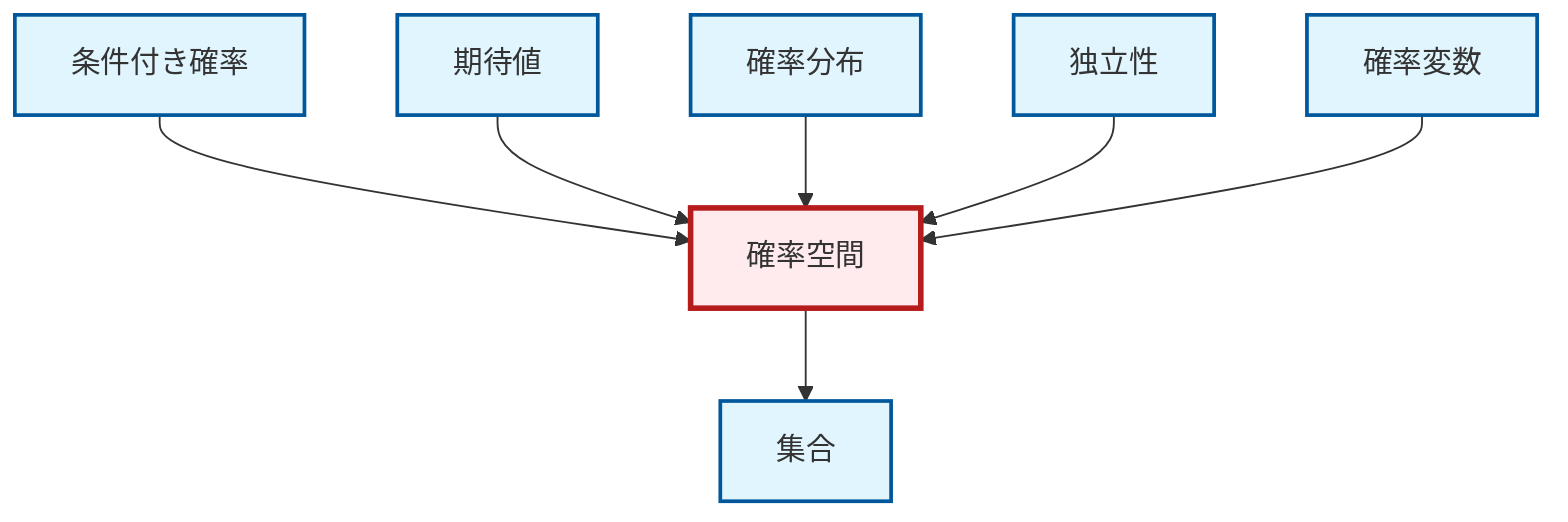 graph TD
    classDef definition fill:#e1f5fe,stroke:#01579b,stroke-width:2px
    classDef theorem fill:#f3e5f5,stroke:#4a148c,stroke-width:2px
    classDef axiom fill:#fff3e0,stroke:#e65100,stroke-width:2px
    classDef example fill:#e8f5e9,stroke:#1b5e20,stroke-width:2px
    classDef current fill:#ffebee,stroke:#b71c1c,stroke-width:3px
    def-random-variable["確率変数"]:::definition
    def-set["集合"]:::definition
    def-expectation["期待値"]:::definition
    def-probability-distribution["確率分布"]:::definition
    def-independence["独立性"]:::definition
    def-probability-space["確率空間"]:::definition
    def-conditional-probability["条件付き確率"]:::definition
    def-conditional-probability --> def-probability-space
    def-expectation --> def-probability-space
    def-probability-space --> def-set
    def-probability-distribution --> def-probability-space
    def-independence --> def-probability-space
    def-random-variable --> def-probability-space
    class def-probability-space current